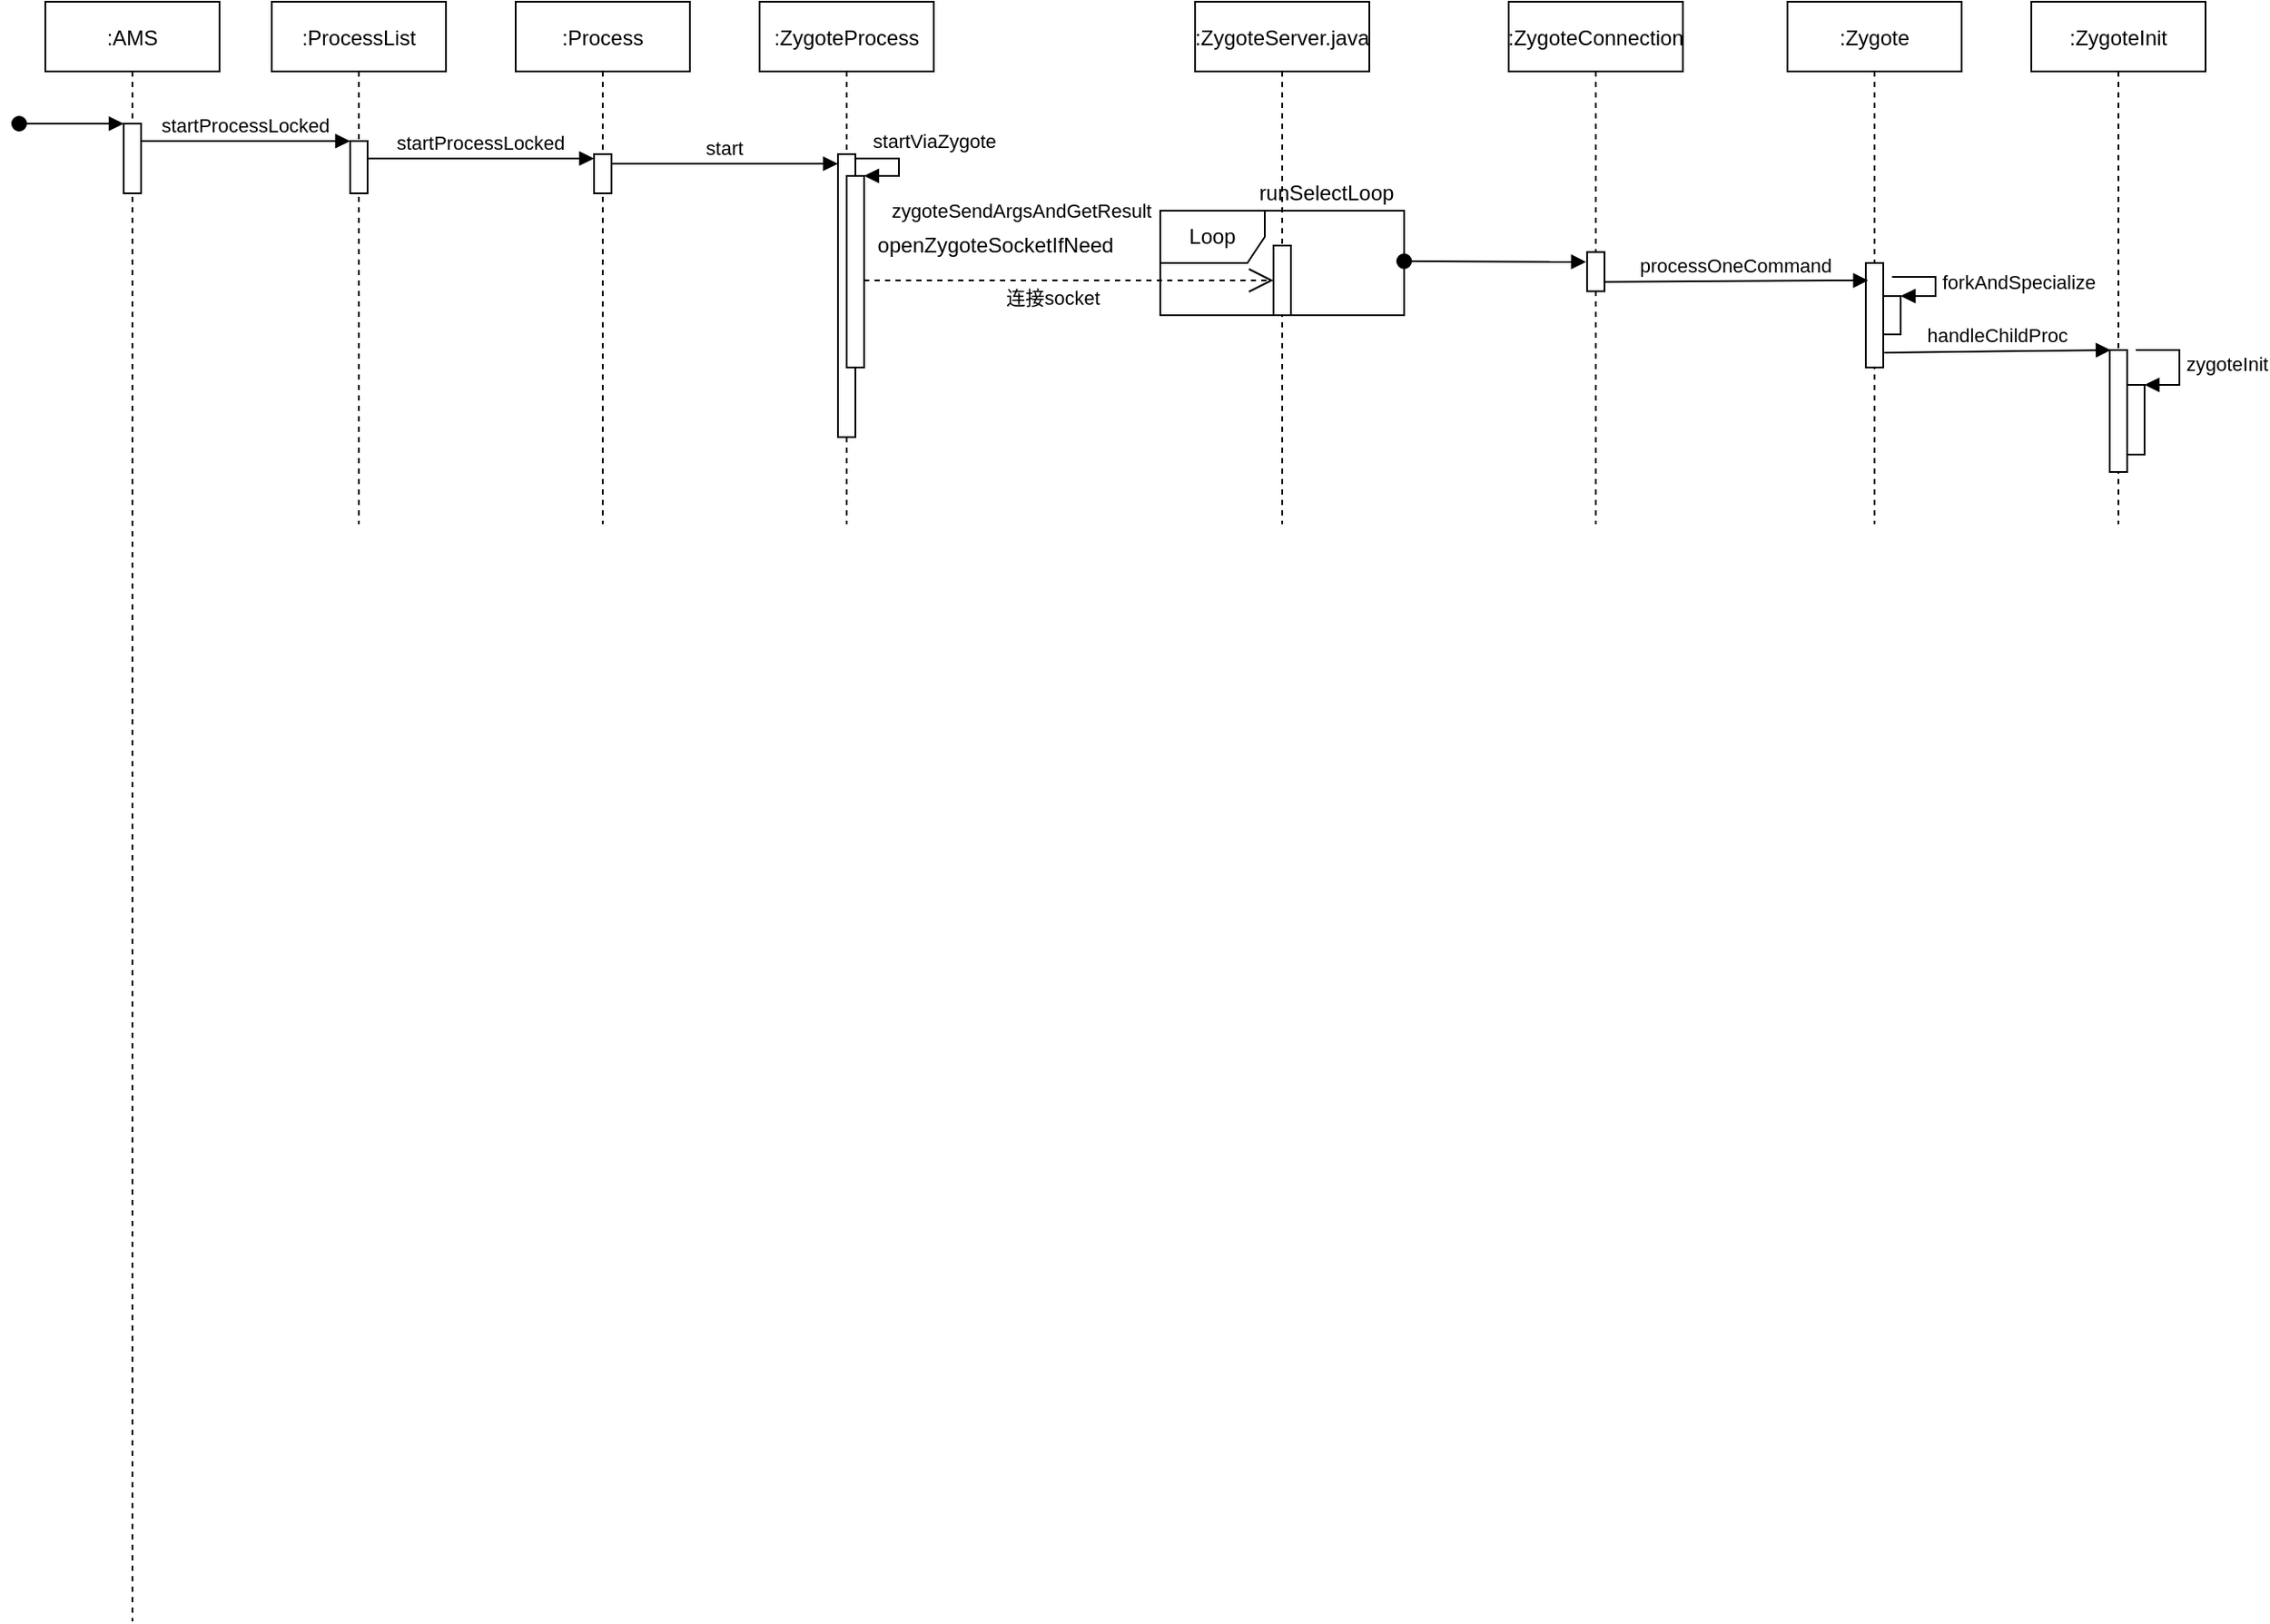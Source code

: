 <mxfile version="14.4.4" type="github">
  <diagram id="kgpKYQtTHZ0yAKxKKP6v" name="Page-1">
    <mxGraphModel dx="730" dy="331" grid="1" gridSize="10" guides="1" tooltips="1" connect="1" arrows="1" fold="1" page="1" pageScale="1" pageWidth="850" pageHeight="1100" math="0" shadow="0">
      <root>
        <mxCell id="0" />
        <mxCell id="1" parent="0" />
        <mxCell id="3nuBFxr9cyL0pnOWT2aG-1" value=":AMS" style="shape=umlLifeline;perimeter=lifelinePerimeter;container=1;collapsible=0;recursiveResize=0;rounded=0;shadow=0;strokeWidth=1;" parent="1" vertex="1">
          <mxGeometry x="120" y="80" width="100" height="930" as="geometry" />
        </mxCell>
        <mxCell id="3nuBFxr9cyL0pnOWT2aG-2" value="" style="points=[];perimeter=orthogonalPerimeter;rounded=0;shadow=0;strokeWidth=1;" parent="3nuBFxr9cyL0pnOWT2aG-1" vertex="1">
          <mxGeometry x="45" y="70" width="10" height="40" as="geometry" />
        </mxCell>
        <mxCell id="3nuBFxr9cyL0pnOWT2aG-3" value="" style="verticalAlign=bottom;startArrow=oval;endArrow=block;startSize=8;shadow=0;strokeWidth=1;" parent="3nuBFxr9cyL0pnOWT2aG-1" target="3nuBFxr9cyL0pnOWT2aG-2" edge="1">
          <mxGeometry relative="1" as="geometry">
            <mxPoint x="-15" y="70" as="sourcePoint" />
          </mxGeometry>
        </mxCell>
        <mxCell id="3nuBFxr9cyL0pnOWT2aG-5" value=":ProcessList" style="shape=umlLifeline;perimeter=lifelinePerimeter;container=1;collapsible=0;recursiveResize=0;rounded=0;shadow=0;strokeWidth=1;" parent="1" vertex="1">
          <mxGeometry x="250" y="80" width="100" height="300" as="geometry" />
        </mxCell>
        <mxCell id="3nuBFxr9cyL0pnOWT2aG-6" value="" style="points=[];perimeter=orthogonalPerimeter;rounded=0;shadow=0;strokeWidth=1;" parent="3nuBFxr9cyL0pnOWT2aG-5" vertex="1">
          <mxGeometry x="45" y="80" width="10" height="30" as="geometry" />
        </mxCell>
        <mxCell id="3nuBFxr9cyL0pnOWT2aG-8" value="startProcessLocked" style="verticalAlign=bottom;endArrow=block;entryX=0;entryY=0;shadow=0;strokeWidth=1;" parent="1" source="3nuBFxr9cyL0pnOWT2aG-2" target="3nuBFxr9cyL0pnOWT2aG-6" edge="1">
          <mxGeometry relative="1" as="geometry">
            <mxPoint x="275" y="160" as="sourcePoint" />
          </mxGeometry>
        </mxCell>
        <mxCell id="BRfG-0VQVotmKyR_Siqs-1" value=":Process" style="shape=umlLifeline;perimeter=lifelinePerimeter;container=1;collapsible=0;recursiveResize=0;rounded=0;shadow=0;strokeWidth=1;" vertex="1" parent="1">
          <mxGeometry x="390" y="80" width="100" height="300" as="geometry" />
        </mxCell>
        <mxCell id="BRfG-0VQVotmKyR_Siqs-2" value="" style="points=[];perimeter=orthogonalPerimeter;rounded=0;shadow=0;strokeWidth=1;" vertex="1" parent="BRfG-0VQVotmKyR_Siqs-1">
          <mxGeometry x="45" y="87.5" width="10" height="22.5" as="geometry" />
        </mxCell>
        <mxCell id="BRfG-0VQVotmKyR_Siqs-3" value="startProcessLocked" style="verticalAlign=bottom;endArrow=block;shadow=0;strokeWidth=1;" edge="1" parent="1" source="3nuBFxr9cyL0pnOWT2aG-6" target="BRfG-0VQVotmKyR_Siqs-2">
          <mxGeometry relative="1" as="geometry">
            <mxPoint x="380" y="172" as="sourcePoint" />
            <mxPoint x="500" y="172" as="targetPoint" />
            <Array as="points">
              <mxPoint x="420" y="170" />
            </Array>
          </mxGeometry>
        </mxCell>
        <mxCell id="BRfG-0VQVotmKyR_Siqs-4" value=":ZygoteProcess" style="shape=umlLifeline;perimeter=lifelinePerimeter;container=1;collapsible=0;recursiveResize=0;rounded=0;shadow=0;strokeWidth=1;" vertex="1" parent="1">
          <mxGeometry x="530" y="80" width="100" height="300" as="geometry" />
        </mxCell>
        <mxCell id="BRfG-0VQVotmKyR_Siqs-5" value="" style="points=[];perimeter=orthogonalPerimeter;rounded=0;shadow=0;strokeWidth=1;" vertex="1" parent="BRfG-0VQVotmKyR_Siqs-4">
          <mxGeometry x="45" y="87.5" width="10" height="162.5" as="geometry" />
        </mxCell>
        <mxCell id="BRfG-0VQVotmKyR_Siqs-6" value="start" style="verticalAlign=bottom;endArrow=block;shadow=0;strokeWidth=1;" edge="1" parent="1" target="BRfG-0VQVotmKyR_Siqs-5">
          <mxGeometry relative="1" as="geometry">
            <mxPoint x="445" y="173" as="sourcePoint" />
            <mxPoint x="575" y="173" as="targetPoint" />
            <Array as="points">
              <mxPoint x="565" y="173" />
            </Array>
          </mxGeometry>
        </mxCell>
        <mxCell id="BRfG-0VQVotmKyR_Siqs-12" value="" style="html=1;points=[];perimeter=orthogonalPerimeter;" vertex="1" parent="1">
          <mxGeometry x="580" y="180" width="10" height="110" as="geometry" />
        </mxCell>
        <mxCell id="BRfG-0VQVotmKyR_Siqs-13" value="&lt;pre style=&quot;background-color: #2b2b2b ; color: #a9b7c6 ; font-family: &amp;#34;consolas&amp;#34; , monospace ; font-size: 11.3pt&quot;&gt;&lt;br&gt;&lt;/pre&gt;" style="edgeStyle=orthogonalEdgeStyle;html=1;align=left;spacingLeft=2;endArrow=block;rounded=0;entryX=1;entryY=0;" edge="1" target="BRfG-0VQVotmKyR_Siqs-12" parent="1">
          <mxGeometry relative="1" as="geometry">
            <mxPoint x="585" y="170" as="sourcePoint" />
            <Array as="points">
              <mxPoint x="610" y="170" />
              <mxPoint x="610" y="180" />
            </Array>
          </mxGeometry>
        </mxCell>
        <mxCell id="BRfG-0VQVotmKyR_Siqs-14" value="startViaZygote" style="edgeLabel;html=1;align=center;verticalAlign=middle;resizable=0;points=[];" vertex="1" connectable="0" parent="BRfG-0VQVotmKyR_Siqs-13">
          <mxGeometry x="-0.35" relative="1" as="geometry">
            <mxPoint x="27.09" y="-10" as="offset" />
          </mxGeometry>
        </mxCell>
        <mxCell id="BRfG-0VQVotmKyR_Siqs-17" value="&lt;span style=&quot;font-size: 11px ; background-color: rgb(255 , 255 , 255)&quot;&gt;zygoteSendArgsAndGetResult&lt;/span&gt;" style="text;html=1;align=center;verticalAlign=middle;resizable=0;points=[];autosize=1;" vertex="1" parent="1">
          <mxGeometry x="590" y="190" width="180" height="20" as="geometry" />
        </mxCell>
        <mxCell id="BRfG-0VQVotmKyR_Siqs-19" value="openZygoteSocketIfNeed" style="text;html=1;align=center;verticalAlign=middle;resizable=0;points=[];autosize=1;" vertex="1" parent="1">
          <mxGeometry x="590" y="210" width="150" height="20" as="geometry" />
        </mxCell>
        <mxCell id="BRfG-0VQVotmKyR_Siqs-20" value=":ZygoteServer.java" style="shape=umlLifeline;perimeter=lifelinePerimeter;container=1;collapsible=0;recursiveResize=0;rounded=0;shadow=0;strokeWidth=1;" vertex="1" parent="1">
          <mxGeometry x="780" y="80" width="100" height="300" as="geometry" />
        </mxCell>
        <mxCell id="BRfG-0VQVotmKyR_Siqs-21" value="" style="points=[];perimeter=orthogonalPerimeter;rounded=0;shadow=0;strokeWidth=1;" vertex="1" parent="BRfG-0VQVotmKyR_Siqs-20">
          <mxGeometry x="45" y="140" width="10" height="40" as="geometry" />
        </mxCell>
        <mxCell id="BRfG-0VQVotmKyR_Siqs-22" value="" style="endArrow=open;endSize=12;dashed=1;html=1;" edge="1" parent="BRfG-0VQVotmKyR_Siqs-20" source="BRfG-0VQVotmKyR_Siqs-21" target="BRfG-0VQVotmKyR_Siqs-20">
          <mxGeometry x="-0.081" y="-10" width="160" relative="1" as="geometry">
            <mxPoint x="-190" y="160" as="sourcePoint" />
            <mxPoint x="-30" y="160" as="targetPoint" />
            <mxPoint as="offset" />
          </mxGeometry>
        </mxCell>
        <mxCell id="BRfG-0VQVotmKyR_Siqs-23" value="连接socket" style="endArrow=open;endSize=12;dashed=1;html=1;" edge="1" parent="1" target="BRfG-0VQVotmKyR_Siqs-21">
          <mxGeometry x="-0.081" y="-10" width="160" relative="1" as="geometry">
            <mxPoint x="590" y="240" as="sourcePoint" />
            <mxPoint x="829.5" y="240" as="targetPoint" />
            <mxPoint as="offset" />
          </mxGeometry>
        </mxCell>
        <mxCell id="BRfG-0VQVotmKyR_Siqs-25" value="Loop" style="shape=umlFrame;whiteSpace=wrap;html=1;" vertex="1" parent="1">
          <mxGeometry x="760" y="200" width="140" height="60" as="geometry" />
        </mxCell>
        <mxCell id="BRfG-0VQVotmKyR_Siqs-26" value="runSelectLoop" style="text;html=1;align=center;verticalAlign=middle;resizable=0;points=[];autosize=1;" vertex="1" parent="1">
          <mxGeometry x="810" y="180" width="90" height="20" as="geometry" />
        </mxCell>
        <mxCell id="BRfG-0VQVotmKyR_Siqs-27" value="" style="verticalAlign=bottom;startArrow=oval;endArrow=block;startSize=8;shadow=0;strokeWidth=1;entryX=-0.06;entryY=0.251;entryDx=0;entryDy=0;entryPerimeter=0;" edge="1" parent="1" target="BRfG-0VQVotmKyR_Siqs-29">
          <mxGeometry relative="1" as="geometry">
            <mxPoint x="900" y="229" as="sourcePoint" />
            <mxPoint x="960" y="229" as="targetPoint" />
          </mxGeometry>
        </mxCell>
        <mxCell id="BRfG-0VQVotmKyR_Siqs-28" value=":ZygoteConnection" style="shape=umlLifeline;perimeter=lifelinePerimeter;container=1;collapsible=0;recursiveResize=0;rounded=0;shadow=0;strokeWidth=1;" vertex="1" parent="1">
          <mxGeometry x="960" y="80" width="100" height="300" as="geometry" />
        </mxCell>
        <mxCell id="BRfG-0VQVotmKyR_Siqs-29" value="" style="points=[];perimeter=orthogonalPerimeter;rounded=0;shadow=0;strokeWidth=1;" vertex="1" parent="BRfG-0VQVotmKyR_Siqs-28">
          <mxGeometry x="45" y="143.75" width="10" height="22.5" as="geometry" />
        </mxCell>
        <mxCell id="BRfG-0VQVotmKyR_Siqs-30" value=":Zygote" style="shape=umlLifeline;perimeter=lifelinePerimeter;container=1;collapsible=0;recursiveResize=0;rounded=0;shadow=0;strokeWidth=1;" vertex="1" parent="1">
          <mxGeometry x="1120" y="80" width="100" height="300" as="geometry" />
        </mxCell>
        <mxCell id="BRfG-0VQVotmKyR_Siqs-31" value="" style="points=[];perimeter=orthogonalPerimeter;rounded=0;shadow=0;strokeWidth=1;" vertex="1" parent="BRfG-0VQVotmKyR_Siqs-30">
          <mxGeometry x="45" y="150" width="10" height="60" as="geometry" />
        </mxCell>
        <mxCell id="BRfG-0VQVotmKyR_Siqs-38" value="" style="html=1;points=[];perimeter=orthogonalPerimeter;" vertex="1" parent="BRfG-0VQVotmKyR_Siqs-30">
          <mxGeometry x="55" y="169" width="10" height="22" as="geometry" />
        </mxCell>
        <mxCell id="BRfG-0VQVotmKyR_Siqs-39" value="forkAndSpecialize" style="edgeStyle=orthogonalEdgeStyle;html=1;align=left;spacingLeft=2;endArrow=block;rounded=0;entryX=1;entryY=0;" edge="1" target="BRfG-0VQVotmKyR_Siqs-38" parent="BRfG-0VQVotmKyR_Siqs-30">
          <mxGeometry relative="1" as="geometry">
            <mxPoint x="60" y="158" as="sourcePoint" />
            <Array as="points">
              <mxPoint x="85" y="158" />
            </Array>
          </mxGeometry>
        </mxCell>
        <mxCell id="BRfG-0VQVotmKyR_Siqs-32" value="processOneCommand" style="verticalAlign=bottom;endArrow=block;shadow=0;strokeWidth=1;exitX=0.944;exitY=0.761;exitDx=0;exitDy=0;exitPerimeter=0;entryX=0.133;entryY=0.167;entryDx=0;entryDy=0;entryPerimeter=0;" edge="1" parent="1" source="BRfG-0VQVotmKyR_Siqs-29" target="BRfG-0VQVotmKyR_Siqs-31">
          <mxGeometry relative="1" as="geometry">
            <mxPoint x="1020" y="240" as="sourcePoint" />
            <mxPoint x="1160" y="235" as="targetPoint" />
            <Array as="points">
              <mxPoint x="1140" y="240" />
            </Array>
          </mxGeometry>
        </mxCell>
        <mxCell id="BRfG-0VQVotmKyR_Siqs-34" value=":ZygoteInit" style="shape=umlLifeline;perimeter=lifelinePerimeter;container=1;collapsible=0;recursiveResize=0;rounded=0;shadow=0;strokeWidth=1;" vertex="1" parent="1">
          <mxGeometry x="1260" y="80" width="100" height="300" as="geometry" />
        </mxCell>
        <mxCell id="BRfG-0VQVotmKyR_Siqs-35" value="" style="points=[];perimeter=orthogonalPerimeter;rounded=0;shadow=0;strokeWidth=1;" vertex="1" parent="BRfG-0VQVotmKyR_Siqs-34">
          <mxGeometry x="45" y="200" width="10" height="70" as="geometry" />
        </mxCell>
        <mxCell id="BRfG-0VQVotmKyR_Siqs-41" value="" style="html=1;points=[];perimeter=orthogonalPerimeter;" vertex="1" parent="BRfG-0VQVotmKyR_Siqs-34">
          <mxGeometry x="55" y="220" width="10" height="40" as="geometry" />
        </mxCell>
        <mxCell id="BRfG-0VQVotmKyR_Siqs-42" value="zygoteInit" style="edgeStyle=orthogonalEdgeStyle;html=1;align=left;spacingLeft=2;endArrow=block;rounded=0;entryX=1;entryY=0;" edge="1" target="BRfG-0VQVotmKyR_Siqs-41" parent="BRfG-0VQVotmKyR_Siqs-34">
          <mxGeometry relative="1" as="geometry">
            <mxPoint x="60" y="200" as="sourcePoint" />
            <Array as="points">
              <mxPoint x="85" y="200" />
              <mxPoint x="85" y="220" />
            </Array>
          </mxGeometry>
        </mxCell>
        <mxCell id="BRfG-0VQVotmKyR_Siqs-40" value="handleChildProc" style="verticalAlign=bottom;endArrow=block;shadow=0;strokeWidth=1;exitX=1.067;exitY=0.858;exitDx=0;exitDy=0;exitPerimeter=0;" edge="1" parent="1" source="BRfG-0VQVotmKyR_Siqs-31">
          <mxGeometry relative="1" as="geometry">
            <mxPoint x="1180" y="280.873" as="sourcePoint" />
            <mxPoint x="1306" y="280" as="targetPoint" />
            <Array as="points">
              <mxPoint x="1305.56" y="280" />
            </Array>
          </mxGeometry>
        </mxCell>
      </root>
    </mxGraphModel>
  </diagram>
</mxfile>
